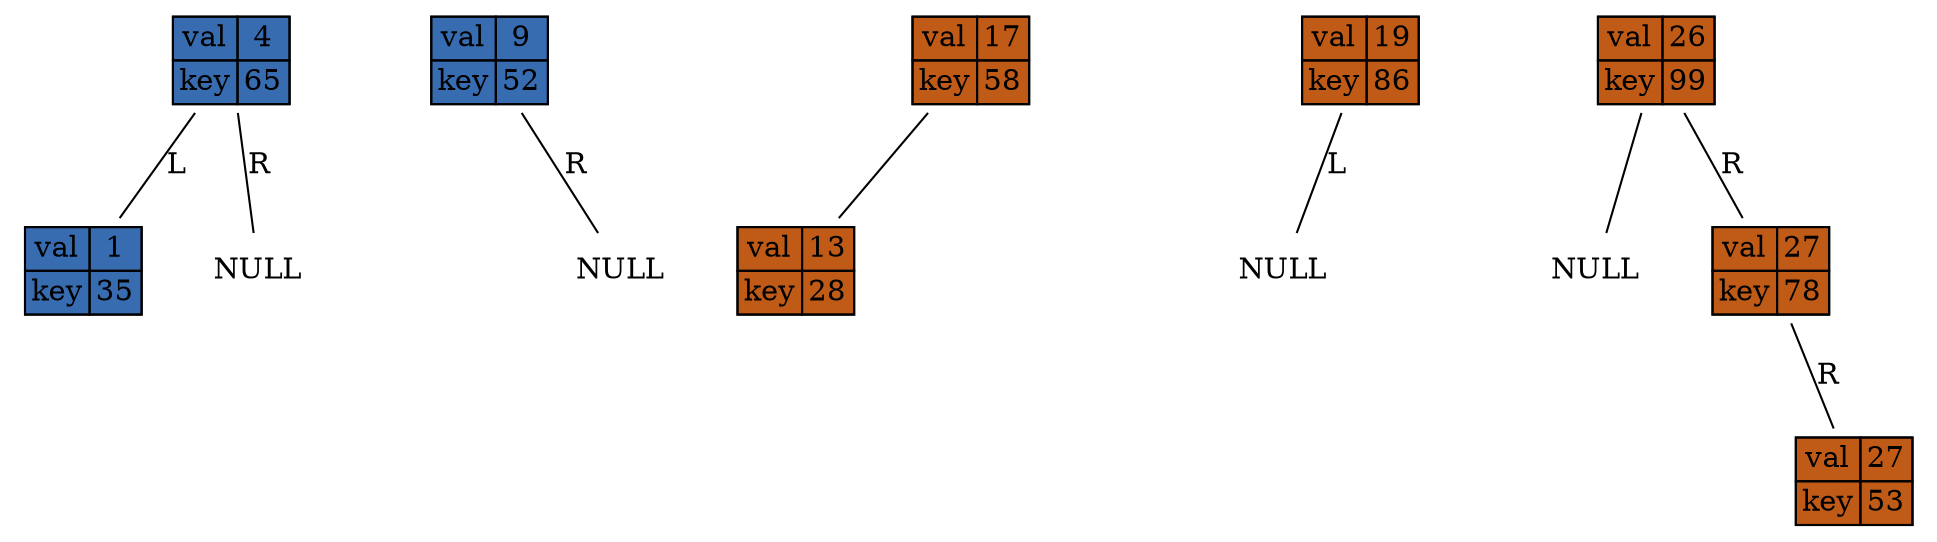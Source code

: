 graph g {
    node[shape=plaintext colorscheme=accent8 ];
    //4 --9[label="L"];
    9;
    5;
    7;
    3;
    4--x6[label="L"];
    6--x5;
    //6 --4[label="L"];
    4 --x1[style=invis];
    x1[style=invis];
    9 --1[label="L"];
    9--x7[label="R"];
    //9 --3[label="R"];
    //3 --5[label="L"];
    3--x8[label="L" style=invis];
    3 --x2[style=invis];
    x2[style=invis];
    5 --x3[style=invis];
    5--x9[label="R"];
    x3[style=invis];
    //5 --7[label="R"];
    6 --8[label="R"];
    8 --x4[style=invis];
    x4[style=invis];
    8 --2[label="R"];
    3--7;

    x5[label="NULL"];
    x6[label="NULL"];
    x7[label="NULL"];
    x8[label="NULL" style=invis];
    x9[label="NULL"];


    1[ label=< <TABLE CELLBORDER="1" BORDER="0" CELLSPACING="0" CELLPADDING="2" BGCOLOR="5">
        <tr> <td >val</td> <td>1</td> </tr> 
        <tr> <td >key</td> <td>35</td> 
        </tr>
        </TABLE> >
    ];
    2[ label=< <TABLE CELLBORDER="1" BORDER="0" CELLSPACING="0" CELLPADDING="2" 
BGCOLOR="7" >
        <tr> <td >val</td> <td>27</td> </tr>
        <tr> <td >key</td> <td>53</td> </tr>
        </TABLE> >
    ];
    3[ label=< <TABLE CELLBORDER="1" BORDER="0" CELLSPACING="0" CELLPADDING="2" BGCOLOR="7">
        <tr> <td >val</td> <td>17</td> </tr>
        <tr> <td >key</td> <td>58</td> </tr>
        </TABLE> >
    ];
    4[ label=< <TABLE CELLBORDER="1" BORDER="0" CELLSPACING="0" CELLPADDING="2" BGCOLOR="7">
        <tr> <td >val</td> <td >19</td> </tr>
        <tr> <td >key</td> <td>86</td> </tr>
        </TABLE> >
    ];
    5[ label=< <TABLE CELLBORDER="1" BORDER="0" CELLSPACING="0" CELLPADDING="2" BGCOLOR="5">
        <tr> <td >val</td> <td>9</td> </tr>
        <tr> <td >key</td> <td>52</td> </tr>
        </TABLE> >
    ];
    6[ label=< <TABLE CELLBORDER="1" BORDER="0" CELLSPACING="0" CELLPADDING="2" BGCOLOR="7">
        <tr> 
            <td >val</td> 
            <td >26</td> </tr>
        <tr> 
            <td >key</td> 
            <td >99</td> 
        </tr>
        </TABLE> >
    ];
    7[ label=< <TABLE CELLBORDER="1" BORDER="0" CELLSPACING="0" CELLPADDING="2" BGCOLOR="7">
        <tr> <td >val</td> <td>13</td> </tr>
        <tr> <td >key</td> <td>28</td> </tr>
        </TABLE> >
    ];
    8[ label=< <TABLE CELLBORDER="1" BORDER="0" CELLSPACING="0" CELLPADDING="2" BGCOLOR="7">
        <tr> <td >val</td> <td>27</td> </tr>
        <tr> <td >key</td> <td>78</td> </tr>
        </TABLE> >
    ];
    9[ label=< <TABLE CELLBORDER="1" BORDER="0" CELLSPACING="0" CELLPADDING="2" BGCOLOR="5">
        <tr> <td >val</td> <td>4</td> </tr>
        <tr> <td >key</td> <td>65</td> </tr>
        </TABLE> >
    ];
}
